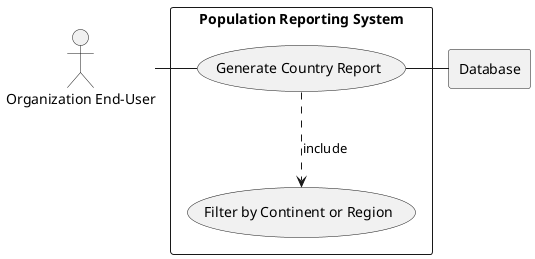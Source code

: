 @startuml

actor User as "Organization End-User"

rectangle Database

rectangle "Population Reporting System" {
    usecase UC1 as "Generate Country Report"

    usecase UC1a as "Filter by Continent or Region"

    User - UC1
    UC1 ..> UC1a : include
    UC1 - Database
}

@enduml
